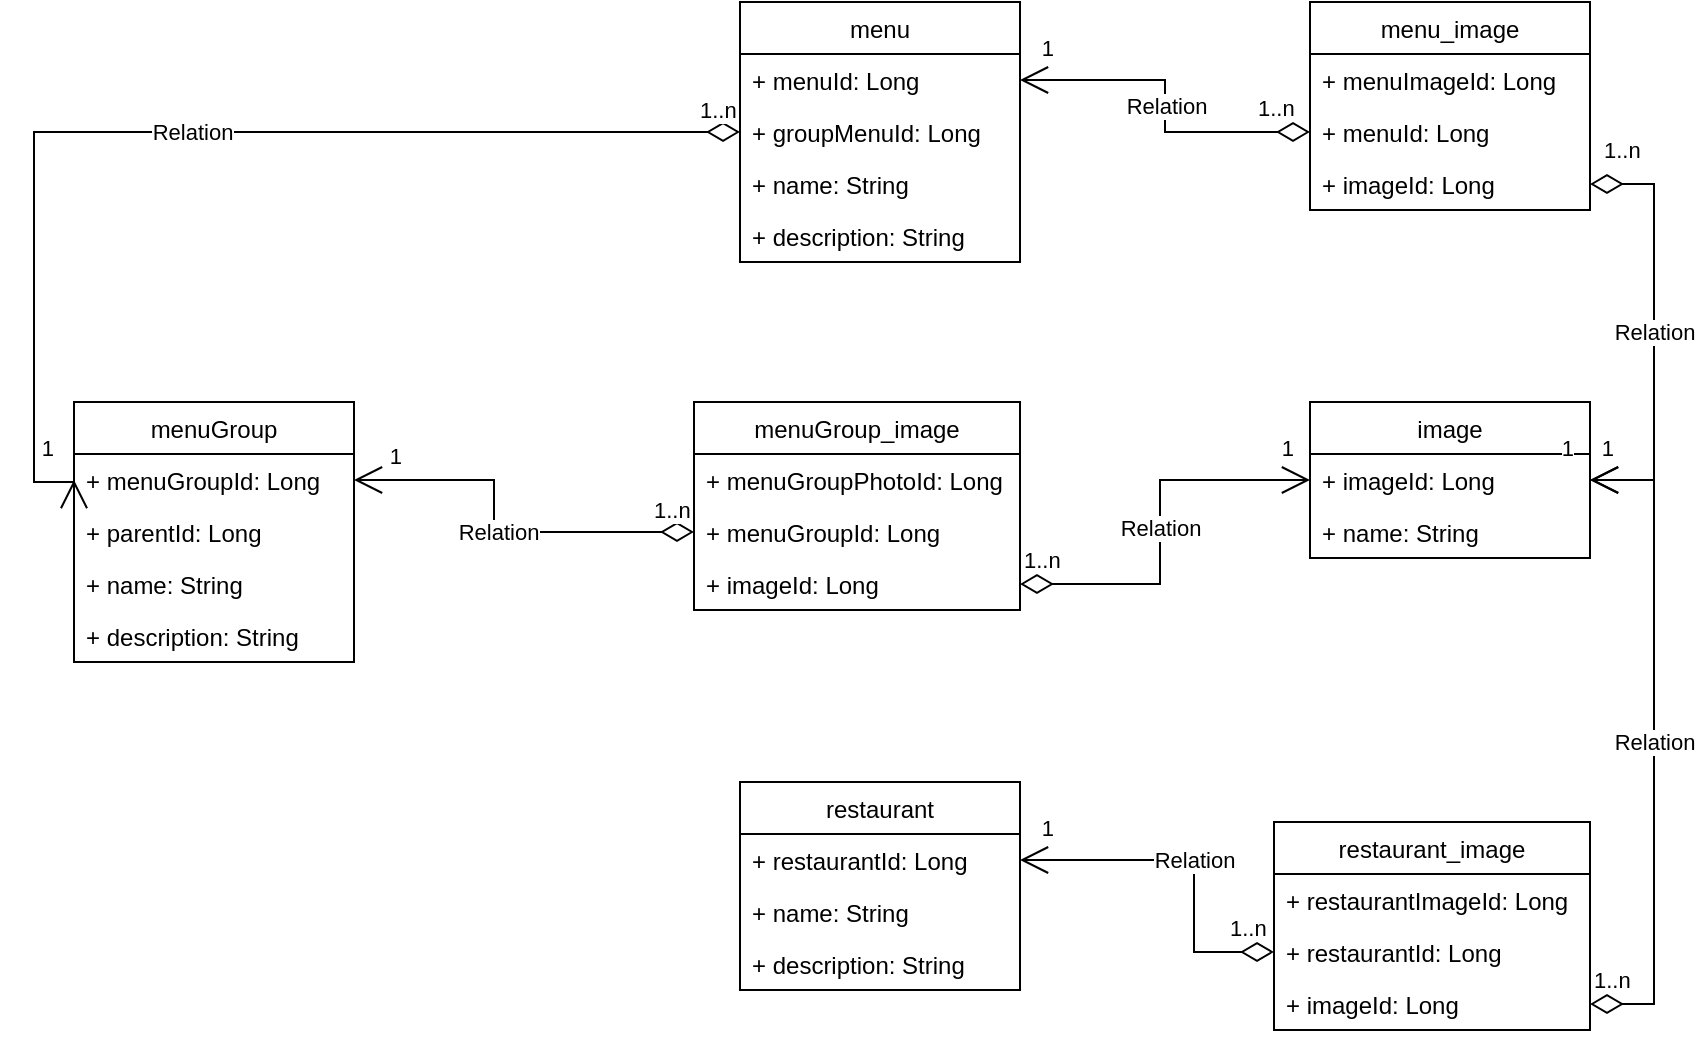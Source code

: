 <mxfile version="20.8.10" type="device"><diagram name="Page-1" id="3Z_bfq6gwYXVOsLLn6Ap"><mxGraphModel dx="1434" dy="802" grid="1" gridSize="10" guides="1" tooltips="1" connect="1" arrows="1" fold="1" page="1" pageScale="1" pageWidth="850" pageHeight="1100" math="0" shadow="0"><root><mxCell id="0"/><mxCell id="1" parent="0"/><mxCell id="8wN1fFwtY9OoGXPs9X1A-1" value="menuGroup" style="swimlane;fontStyle=0;childLayout=stackLayout;horizontal=1;startSize=26;fillColor=none;horizontalStack=0;resizeParent=1;resizeParentMax=0;resizeLast=0;collapsible=1;marginBottom=0;" vertex="1" parent="1"><mxGeometry x="40" y="400" width="140" height="130" as="geometry"/></mxCell><mxCell id="8wN1fFwtY9OoGXPs9X1A-2" value="+ menuGroupId: Long" style="text;strokeColor=none;fillColor=none;align=left;verticalAlign=top;spacingLeft=4;spacingRight=4;overflow=hidden;rotatable=0;points=[[0,0.5],[1,0.5]];portConstraint=eastwest;" vertex="1" parent="8wN1fFwtY9OoGXPs9X1A-1"><mxGeometry y="26" width="140" height="26" as="geometry"/></mxCell><mxCell id="8wN1fFwtY9OoGXPs9X1A-4" value="+ parentId: Long" style="text;strokeColor=none;fillColor=none;align=left;verticalAlign=top;spacingLeft=4;spacingRight=4;overflow=hidden;rotatable=0;points=[[0,0.5],[1,0.5]];portConstraint=eastwest;" vertex="1" parent="8wN1fFwtY9OoGXPs9X1A-1"><mxGeometry y="52" width="140" height="26" as="geometry"/></mxCell><mxCell id="8wN1fFwtY9OoGXPs9X1A-3" value="+ name: String" style="text;strokeColor=none;fillColor=none;align=left;verticalAlign=top;spacingLeft=4;spacingRight=4;overflow=hidden;rotatable=0;points=[[0,0.5],[1,0.5]];portConstraint=eastwest;" vertex="1" parent="8wN1fFwtY9OoGXPs9X1A-1"><mxGeometry y="78" width="140" height="26" as="geometry"/></mxCell><mxCell id="8wN1fFwtY9OoGXPs9X1A-5" value="+ description: String" style="text;strokeColor=none;fillColor=none;align=left;verticalAlign=top;spacingLeft=4;spacingRight=4;overflow=hidden;rotatable=0;points=[[0,0.5],[1,0.5]];portConstraint=eastwest;" vertex="1" parent="8wN1fFwtY9OoGXPs9X1A-1"><mxGeometry y="104" width="140" height="26" as="geometry"/></mxCell><mxCell id="8wN1fFwtY9OoGXPs9X1A-6" value="image" style="swimlane;fontStyle=0;childLayout=stackLayout;horizontal=1;startSize=26;fillColor=none;horizontalStack=0;resizeParent=1;resizeParentMax=0;resizeLast=0;collapsible=1;marginBottom=0;" vertex="1" parent="1"><mxGeometry x="658" y="400" width="140" height="78" as="geometry"/></mxCell><mxCell id="8wN1fFwtY9OoGXPs9X1A-7" value="+ imageId: Long" style="text;strokeColor=none;fillColor=none;align=left;verticalAlign=top;spacingLeft=4;spacingRight=4;overflow=hidden;rotatable=0;points=[[0,0.5],[1,0.5]];portConstraint=eastwest;" vertex="1" parent="8wN1fFwtY9OoGXPs9X1A-6"><mxGeometry y="26" width="140" height="26" as="geometry"/></mxCell><mxCell id="8wN1fFwtY9OoGXPs9X1A-8" value="+ name: String" style="text;strokeColor=none;fillColor=none;align=left;verticalAlign=top;spacingLeft=4;spacingRight=4;overflow=hidden;rotatable=0;points=[[0,0.5],[1,0.5]];portConstraint=eastwest;" vertex="1" parent="8wN1fFwtY9OoGXPs9X1A-6"><mxGeometry y="52" width="140" height="26" as="geometry"/></mxCell><mxCell id="8wN1fFwtY9OoGXPs9X1A-9" value="menuGroup_image" style="swimlane;fontStyle=0;childLayout=stackLayout;horizontal=1;startSize=26;fillColor=none;horizontalStack=0;resizeParent=1;resizeParentMax=0;resizeLast=0;collapsible=1;marginBottom=0;" vertex="1" parent="1"><mxGeometry x="350" y="400" width="163" height="104" as="geometry"/></mxCell><mxCell id="8wN1fFwtY9OoGXPs9X1A-10" value="+ menuGroupPhotoId: Long" style="text;strokeColor=none;fillColor=none;align=left;verticalAlign=top;spacingLeft=4;spacingRight=4;overflow=hidden;rotatable=0;points=[[0,0.5],[1,0.5]];portConstraint=eastwest;" vertex="1" parent="8wN1fFwtY9OoGXPs9X1A-9"><mxGeometry y="26" width="163" height="26" as="geometry"/></mxCell><mxCell id="8wN1fFwtY9OoGXPs9X1A-21" value="+ menuGroupId: Long" style="text;strokeColor=none;fillColor=none;align=left;verticalAlign=top;spacingLeft=4;spacingRight=4;overflow=hidden;rotatable=0;points=[[0,0.5],[1,0.5]];portConstraint=eastwest;" vertex="1" parent="8wN1fFwtY9OoGXPs9X1A-9"><mxGeometry y="52" width="163" height="26" as="geometry"/></mxCell><mxCell id="8wN1fFwtY9OoGXPs9X1A-11" value="+ imageId: Long" style="text;strokeColor=none;fillColor=none;align=left;verticalAlign=top;spacingLeft=4;spacingRight=4;overflow=hidden;rotatable=0;points=[[0,0.5],[1,0.5]];portConstraint=eastwest;" vertex="1" parent="8wN1fFwtY9OoGXPs9X1A-9"><mxGeometry y="78" width="163" height="26" as="geometry"/></mxCell><mxCell id="HHMbqf8jLT4nMANokg5r-11" value="Relation" style="endArrow=open;html=1;endSize=12;startArrow=diamondThin;startSize=14;startFill=0;edgeStyle=orthogonalEdgeStyle;rounded=0;exitX=1;exitY=0.5;exitDx=0;exitDy=0;entryX=0;entryY=0.5;entryDx=0;entryDy=0;" parent="1" source="8wN1fFwtY9OoGXPs9X1A-11" target="8wN1fFwtY9OoGXPs9X1A-7" edge="1"><mxGeometry relative="1" as="geometry"><mxPoint x="143" y="270" as="sourcePoint"/><mxPoint x="153" y="170" as="targetPoint"/><Array as="points"><mxPoint x="583" y="491"/><mxPoint x="583" y="439"/></Array></mxGeometry></mxCell><mxCell id="HHMbqf8jLT4nMANokg5r-12" value="1..n" style="edgeLabel;resizable=0;html=1;align=left;verticalAlign=top;" parent="HHMbqf8jLT4nMANokg5r-11" connectable="0" vertex="1"><mxGeometry x="-1" relative="1" as="geometry"><mxPoint y="-25" as="offset"/></mxGeometry></mxCell><mxCell id="HHMbqf8jLT4nMANokg5r-13" value="1" style="edgeLabel;resizable=0;html=1;align=right;verticalAlign=top;" parent="HHMbqf8jLT4nMANokg5r-11" connectable="0" vertex="1"><mxGeometry x="1" relative="1" as="geometry"><mxPoint x="-8" y="-29" as="offset"/></mxGeometry></mxCell><mxCell id="HHMbqf8jLT4nMANokg5r-8" value="Relation" style="endArrow=open;html=1;endSize=12;startArrow=diamondThin;startSize=14;startFill=0;edgeStyle=orthogonalEdgeStyle;rounded=0;exitX=0;exitY=0.5;exitDx=0;exitDy=0;entryX=1;entryY=0.5;entryDx=0;entryDy=0;" parent="1" source="8wN1fFwtY9OoGXPs9X1A-21" target="8wN1fFwtY9OoGXPs9X1A-2" edge="1"><mxGeometry relative="1" as="geometry"><mxPoint x="372" y="-58" as="sourcePoint"/><mxPoint x="60" y="-40" as="targetPoint"/><Array as="points"><mxPoint x="250" y="465"/><mxPoint x="250" y="439"/></Array></mxGeometry></mxCell><mxCell id="HHMbqf8jLT4nMANokg5r-9" value="1..n" style="edgeLabel;resizable=0;html=1;align=left;verticalAlign=top;" parent="HHMbqf8jLT4nMANokg5r-8" connectable="0" vertex="1"><mxGeometry x="-1" relative="1" as="geometry"><mxPoint x="-22" y="-24" as="offset"/></mxGeometry></mxCell><mxCell id="HHMbqf8jLT4nMANokg5r-10" value="1" style="edgeLabel;resizable=0;html=1;align=right;verticalAlign=top;" parent="HHMbqf8jLT4nMANokg5r-8" connectable="0" vertex="1"><mxGeometry x="1" relative="1" as="geometry"><mxPoint x="24" y="-25" as="offset"/></mxGeometry></mxCell><mxCell id="8wN1fFwtY9OoGXPs9X1A-12" value="menu" style="swimlane;fontStyle=0;childLayout=stackLayout;horizontal=1;startSize=26;fillColor=none;horizontalStack=0;resizeParent=1;resizeParentMax=0;resizeLast=0;collapsible=1;marginBottom=0;" vertex="1" parent="1"><mxGeometry x="373" y="200" width="140" height="130" as="geometry"/></mxCell><mxCell id="8wN1fFwtY9OoGXPs9X1A-13" value="+ menuId: Long" style="text;strokeColor=none;fillColor=none;align=left;verticalAlign=top;spacingLeft=4;spacingRight=4;overflow=hidden;rotatable=0;points=[[0,0.5],[1,0.5]];portConstraint=eastwest;" vertex="1" parent="8wN1fFwtY9OoGXPs9X1A-12"><mxGeometry y="26" width="140" height="26" as="geometry"/></mxCell><mxCell id="8wN1fFwtY9OoGXPs9X1A-23" value="+ groupMenuId: Long" style="text;strokeColor=none;fillColor=none;align=left;verticalAlign=top;spacingLeft=4;spacingRight=4;overflow=hidden;rotatable=0;points=[[0,0.5],[1,0.5]];portConstraint=eastwest;" vertex="1" parent="8wN1fFwtY9OoGXPs9X1A-12"><mxGeometry y="52" width="140" height="26" as="geometry"/></mxCell><mxCell id="8wN1fFwtY9OoGXPs9X1A-14" value="+ name: String" style="text;strokeColor=none;fillColor=none;align=left;verticalAlign=top;spacingLeft=4;spacingRight=4;overflow=hidden;rotatable=0;points=[[0,0.5],[1,0.5]];portConstraint=eastwest;" vertex="1" parent="8wN1fFwtY9OoGXPs9X1A-12"><mxGeometry y="78" width="140" height="26" as="geometry"/></mxCell><mxCell id="8wN1fFwtY9OoGXPs9X1A-15" value="+ description: String" style="text;strokeColor=none;fillColor=none;align=left;verticalAlign=top;spacingLeft=4;spacingRight=4;overflow=hidden;rotatable=0;points=[[0,0.5],[1,0.5]];portConstraint=eastwest;" vertex="1" parent="8wN1fFwtY9OoGXPs9X1A-12"><mxGeometry y="104" width="140" height="26" as="geometry"/></mxCell><mxCell id="8wN1fFwtY9OoGXPs9X1A-16" value="menu_image" style="swimlane;fontStyle=0;childLayout=stackLayout;horizontal=1;startSize=26;fillColor=none;horizontalStack=0;resizeParent=1;resizeParentMax=0;resizeLast=0;collapsible=1;marginBottom=0;" vertex="1" parent="1"><mxGeometry x="658" y="200" width="140" height="104" as="geometry"/></mxCell><mxCell id="8wN1fFwtY9OoGXPs9X1A-17" value="+ menuImageId: Long" style="text;strokeColor=none;fillColor=none;align=left;verticalAlign=top;spacingLeft=4;spacingRight=4;overflow=hidden;rotatable=0;points=[[0,0.5],[1,0.5]];portConstraint=eastwest;" vertex="1" parent="8wN1fFwtY9OoGXPs9X1A-16"><mxGeometry y="26" width="140" height="26" as="geometry"/></mxCell><mxCell id="8wN1fFwtY9OoGXPs9X1A-22" value="+ menuId: Long" style="text;strokeColor=none;fillColor=none;align=left;verticalAlign=top;spacingLeft=4;spacingRight=4;overflow=hidden;rotatable=0;points=[[0,0.5],[1,0.5]];portConstraint=eastwest;" vertex="1" parent="8wN1fFwtY9OoGXPs9X1A-16"><mxGeometry y="52" width="140" height="26" as="geometry"/></mxCell><mxCell id="8wN1fFwtY9OoGXPs9X1A-19" value="+ imageId: Long" style="text;strokeColor=none;fillColor=none;align=left;verticalAlign=top;spacingLeft=4;spacingRight=4;overflow=hidden;rotatable=0;points=[[0,0.5],[1,0.5]];portConstraint=eastwest;" vertex="1" parent="8wN1fFwtY9OoGXPs9X1A-16"><mxGeometry y="78" width="140" height="26" as="geometry"/></mxCell><mxCell id="mizWzcZnEAKkn-lfhYaz-25" value="Relation" style="endArrow=open;html=1;endSize=12;startArrow=diamondThin;startSize=14;startFill=0;edgeStyle=orthogonalEdgeStyle;rounded=0;exitX=1;exitY=0.5;exitDx=0;exitDy=0;entryX=1;entryY=0.5;entryDx=0;entryDy=0;" parent="1" source="8wN1fFwtY9OoGXPs9X1A-19" target="8wN1fFwtY9OoGXPs9X1A-7" edge="1"><mxGeometry relative="1" as="geometry"><mxPoint x="298" y="123" as="sourcePoint"/><mxPoint x="140" y="130" as="targetPoint"/><Array as="points"><mxPoint x="830" y="291"/><mxPoint x="830" y="439"/></Array></mxGeometry></mxCell><mxCell id="mizWzcZnEAKkn-lfhYaz-26" value="1..n" style="edgeLabel;resizable=0;html=1;align=left;verticalAlign=top;" parent="mizWzcZnEAKkn-lfhYaz-25" connectable="0" vertex="1"><mxGeometry x="-1" relative="1" as="geometry"><mxPoint x="5" y="-30" as="offset"/></mxGeometry></mxCell><mxCell id="mizWzcZnEAKkn-lfhYaz-27" value="1" style="edgeLabel;resizable=0;html=1;align=right;verticalAlign=top;" parent="mizWzcZnEAKkn-lfhYaz-25" connectable="0" vertex="1"><mxGeometry x="1" relative="1" as="geometry"><mxPoint x="12" y="-29" as="offset"/></mxGeometry></mxCell><mxCell id="mizWzcZnEAKkn-lfhYaz-8" value="Relation" style="endArrow=open;html=1;endSize=12;startArrow=diamondThin;startSize=14;startFill=0;edgeStyle=orthogonalEdgeStyle;rounded=0;exitX=0;exitY=0.5;exitDx=0;exitDy=0;entryX=1;entryY=0.5;entryDx=0;entryDy=0;" parent="1" source="8wN1fFwtY9OoGXPs9X1A-22" target="8wN1fFwtY9OoGXPs9X1A-13" edge="1"><mxGeometry relative="1" as="geometry"><mxPoint x="298" y="163" as="sourcePoint"/><mxPoint x="560" y="330" as="targetPoint"/></mxGeometry></mxCell><mxCell id="mizWzcZnEAKkn-lfhYaz-9" value="1..n" style="edgeLabel;resizable=0;html=1;align=left;verticalAlign=top;" parent="mizWzcZnEAKkn-lfhYaz-8" connectable="0" vertex="1"><mxGeometry x="-1" relative="1" as="geometry"><mxPoint x="-28" y="-25" as="offset"/></mxGeometry></mxCell><mxCell id="mizWzcZnEAKkn-lfhYaz-10" value="1" style="edgeLabel;resizable=0;html=1;align=right;verticalAlign=top;" parent="mizWzcZnEAKkn-lfhYaz-8" connectable="0" vertex="1"><mxGeometry x="1" relative="1" as="geometry"><mxPoint x="17" y="-29" as="offset"/></mxGeometry></mxCell><mxCell id="8wN1fFwtY9OoGXPs9X1A-24" value="Relation" style="endArrow=open;html=1;endSize=12;startArrow=diamondThin;startSize=14;startFill=0;edgeStyle=orthogonalEdgeStyle;rounded=0;exitX=0;exitY=0.5;exitDx=0;exitDy=0;entryX=0;entryY=0.5;entryDx=0;entryDy=0;" edge="1" parent="1" source="8wN1fFwtY9OoGXPs9X1A-23" target="8wN1fFwtY9OoGXPs9X1A-2"><mxGeometry relative="1" as="geometry"><mxPoint x="383" y="475" as="sourcePoint"/><mxPoint x="190" y="449" as="targetPoint"/><Array as="points"><mxPoint x="20" y="265"/><mxPoint x="20" y="440"/></Array></mxGeometry></mxCell><mxCell id="8wN1fFwtY9OoGXPs9X1A-25" value="1..n" style="edgeLabel;resizable=0;html=1;align=left;verticalAlign=top;" connectable="0" vertex="1" parent="8wN1fFwtY9OoGXPs9X1A-24"><mxGeometry x="-1" relative="1" as="geometry"><mxPoint x="-22" y="-24" as="offset"/></mxGeometry></mxCell><mxCell id="8wN1fFwtY9OoGXPs9X1A-26" value="1" style="edgeLabel;resizable=0;html=1;align=right;verticalAlign=top;" connectable="0" vertex="1" parent="8wN1fFwtY9OoGXPs9X1A-24"><mxGeometry x="1" relative="1" as="geometry"><mxPoint x="-10" y="-29" as="offset"/></mxGeometry></mxCell><mxCell id="8wN1fFwtY9OoGXPs9X1A-27" value="restaurant" style="swimlane;fontStyle=0;childLayout=stackLayout;horizontal=1;startSize=26;fillColor=none;horizontalStack=0;resizeParent=1;resizeParentMax=0;resizeLast=0;collapsible=1;marginBottom=0;" vertex="1" parent="1"><mxGeometry x="373" y="590" width="140" height="104" as="geometry"/></mxCell><mxCell id="8wN1fFwtY9OoGXPs9X1A-28" value="+ restaurantId: Long" style="text;strokeColor=none;fillColor=none;align=left;verticalAlign=top;spacingLeft=4;spacingRight=4;overflow=hidden;rotatable=0;points=[[0,0.5],[1,0.5]];portConstraint=eastwest;" vertex="1" parent="8wN1fFwtY9OoGXPs9X1A-27"><mxGeometry y="26" width="140" height="26" as="geometry"/></mxCell><mxCell id="8wN1fFwtY9OoGXPs9X1A-30" value="+ name: String" style="text;strokeColor=none;fillColor=none;align=left;verticalAlign=top;spacingLeft=4;spacingRight=4;overflow=hidden;rotatable=0;points=[[0,0.5],[1,0.5]];portConstraint=eastwest;" vertex="1" parent="8wN1fFwtY9OoGXPs9X1A-27"><mxGeometry y="52" width="140" height="26" as="geometry"/></mxCell><mxCell id="8wN1fFwtY9OoGXPs9X1A-31" value="+ description: String" style="text;strokeColor=none;fillColor=none;align=left;verticalAlign=top;spacingLeft=4;spacingRight=4;overflow=hidden;rotatable=0;points=[[0,0.5],[1,0.5]];portConstraint=eastwest;" vertex="1" parent="8wN1fFwtY9OoGXPs9X1A-27"><mxGeometry y="78" width="140" height="26" as="geometry"/></mxCell><mxCell id="8wN1fFwtY9OoGXPs9X1A-32" value="restaurant_image" style="swimlane;fontStyle=0;childLayout=stackLayout;horizontal=1;startSize=26;fillColor=none;horizontalStack=0;resizeParent=1;resizeParentMax=0;resizeLast=0;collapsible=1;marginBottom=0;" vertex="1" parent="1"><mxGeometry x="640" y="610" width="158" height="104" as="geometry"/></mxCell><mxCell id="8wN1fFwtY9OoGXPs9X1A-33" value="+ restaurantImageId: Long" style="text;strokeColor=none;fillColor=none;align=left;verticalAlign=top;spacingLeft=4;spacingRight=4;overflow=hidden;rotatable=0;points=[[0,0.5],[1,0.5]];portConstraint=eastwest;" vertex="1" parent="8wN1fFwtY9OoGXPs9X1A-32"><mxGeometry y="26" width="158" height="26" as="geometry"/></mxCell><mxCell id="8wN1fFwtY9OoGXPs9X1A-34" value="+ restaurantId: Long" style="text;strokeColor=none;fillColor=none;align=left;verticalAlign=top;spacingLeft=4;spacingRight=4;overflow=hidden;rotatable=0;points=[[0,0.5],[1,0.5]];portConstraint=eastwest;" vertex="1" parent="8wN1fFwtY9OoGXPs9X1A-32"><mxGeometry y="52" width="158" height="26" as="geometry"/></mxCell><mxCell id="8wN1fFwtY9OoGXPs9X1A-35" value="+ imageId: Long" style="text;strokeColor=none;fillColor=none;align=left;verticalAlign=top;spacingLeft=4;spacingRight=4;overflow=hidden;rotatable=0;points=[[0,0.5],[1,0.5]];portConstraint=eastwest;" vertex="1" parent="8wN1fFwtY9OoGXPs9X1A-32"><mxGeometry y="78" width="158" height="26" as="geometry"/></mxCell><mxCell id="8wN1fFwtY9OoGXPs9X1A-36" value="Relation" style="endArrow=open;html=1;endSize=12;startArrow=diamondThin;startSize=14;startFill=0;edgeStyle=orthogonalEdgeStyle;rounded=0;exitX=0;exitY=0.5;exitDx=0;exitDy=0;entryX=1;entryY=0.5;entryDx=0;entryDy=0;" edge="1" parent="1" source="8wN1fFwtY9OoGXPs9X1A-34" target="8wN1fFwtY9OoGXPs9X1A-28"><mxGeometry relative="1" as="geometry"><mxPoint x="530" y="556" as="sourcePoint"/><mxPoint x="675" y="504" as="targetPoint"/><Array as="points"><mxPoint x="600" y="675"/><mxPoint x="600" y="629"/></Array></mxGeometry></mxCell><mxCell id="8wN1fFwtY9OoGXPs9X1A-37" value="1..n" style="edgeLabel;resizable=0;html=1;align=left;verticalAlign=top;" connectable="0" vertex="1" parent="8wN1fFwtY9OoGXPs9X1A-36"><mxGeometry x="-1" relative="1" as="geometry"><mxPoint x="-24" y="-25" as="offset"/></mxGeometry></mxCell><mxCell id="8wN1fFwtY9OoGXPs9X1A-38" value="1" style="edgeLabel;resizable=0;html=1;align=right;verticalAlign=top;" connectable="0" vertex="1" parent="8wN1fFwtY9OoGXPs9X1A-36"><mxGeometry x="1" relative="1" as="geometry"><mxPoint x="17" y="-29" as="offset"/></mxGeometry></mxCell><mxCell id="8wN1fFwtY9OoGXPs9X1A-39" value="Relation" style="endArrow=open;html=1;endSize=12;startArrow=diamondThin;startSize=14;startFill=0;edgeStyle=orthogonalEdgeStyle;rounded=0;exitX=1;exitY=0.5;exitDx=0;exitDy=0;entryX=1;entryY=0.5;entryDx=0;entryDy=0;" edge="1" parent="1" source="8wN1fFwtY9OoGXPs9X1A-35" target="8wN1fFwtY9OoGXPs9X1A-7"><mxGeometry relative="1" as="geometry"><mxPoint x="523" y="501" as="sourcePoint"/><mxPoint x="668" y="449" as="targetPoint"/><Array as="points"><mxPoint x="830" y="701"/><mxPoint x="830" y="439"/></Array></mxGeometry></mxCell><mxCell id="8wN1fFwtY9OoGXPs9X1A-40" value="1..n" style="edgeLabel;resizable=0;html=1;align=left;verticalAlign=top;" connectable="0" vertex="1" parent="8wN1fFwtY9OoGXPs9X1A-39"><mxGeometry x="-1" relative="1" as="geometry"><mxPoint y="-25" as="offset"/></mxGeometry></mxCell><mxCell id="8wN1fFwtY9OoGXPs9X1A-41" value="1" style="edgeLabel;resizable=0;html=1;align=right;verticalAlign=top;" connectable="0" vertex="1" parent="8wN1fFwtY9OoGXPs9X1A-39"><mxGeometry x="1" relative="1" as="geometry"><mxPoint x="-8" y="-29" as="offset"/></mxGeometry></mxCell></root></mxGraphModel></diagram></mxfile>